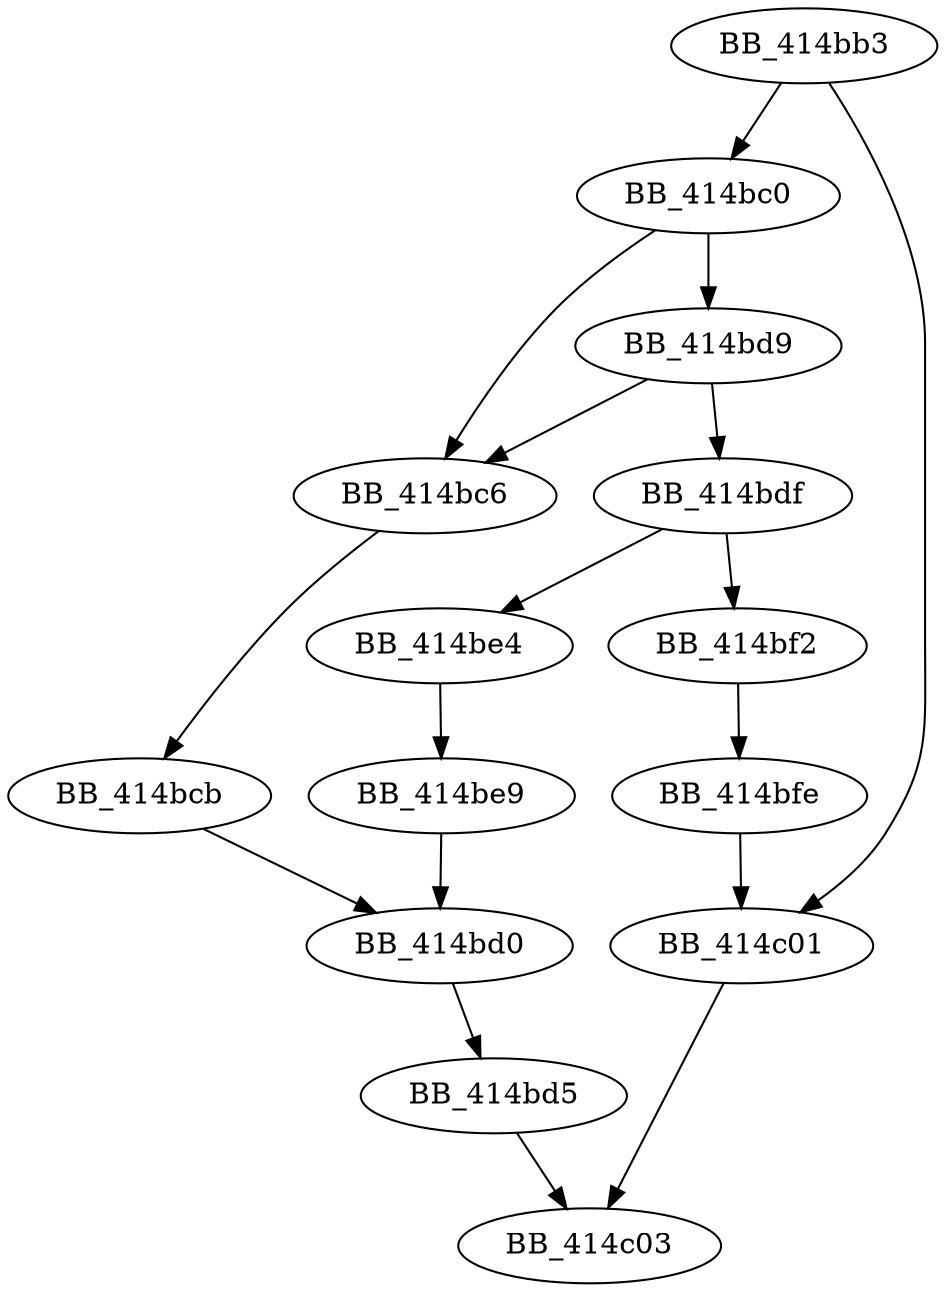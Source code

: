 DiGraph _memmove_s{
BB_414bb3->BB_414bc0
BB_414bb3->BB_414c01
BB_414bc0->BB_414bc6
BB_414bc0->BB_414bd9
BB_414bc6->BB_414bcb
BB_414bcb->BB_414bd0
BB_414bd0->BB_414bd5
BB_414bd5->BB_414c03
BB_414bd9->BB_414bc6
BB_414bd9->BB_414bdf
BB_414bdf->BB_414be4
BB_414bdf->BB_414bf2
BB_414be4->BB_414be9
BB_414be9->BB_414bd0
BB_414bf2->BB_414bfe
BB_414bfe->BB_414c01
BB_414c01->BB_414c03
}
